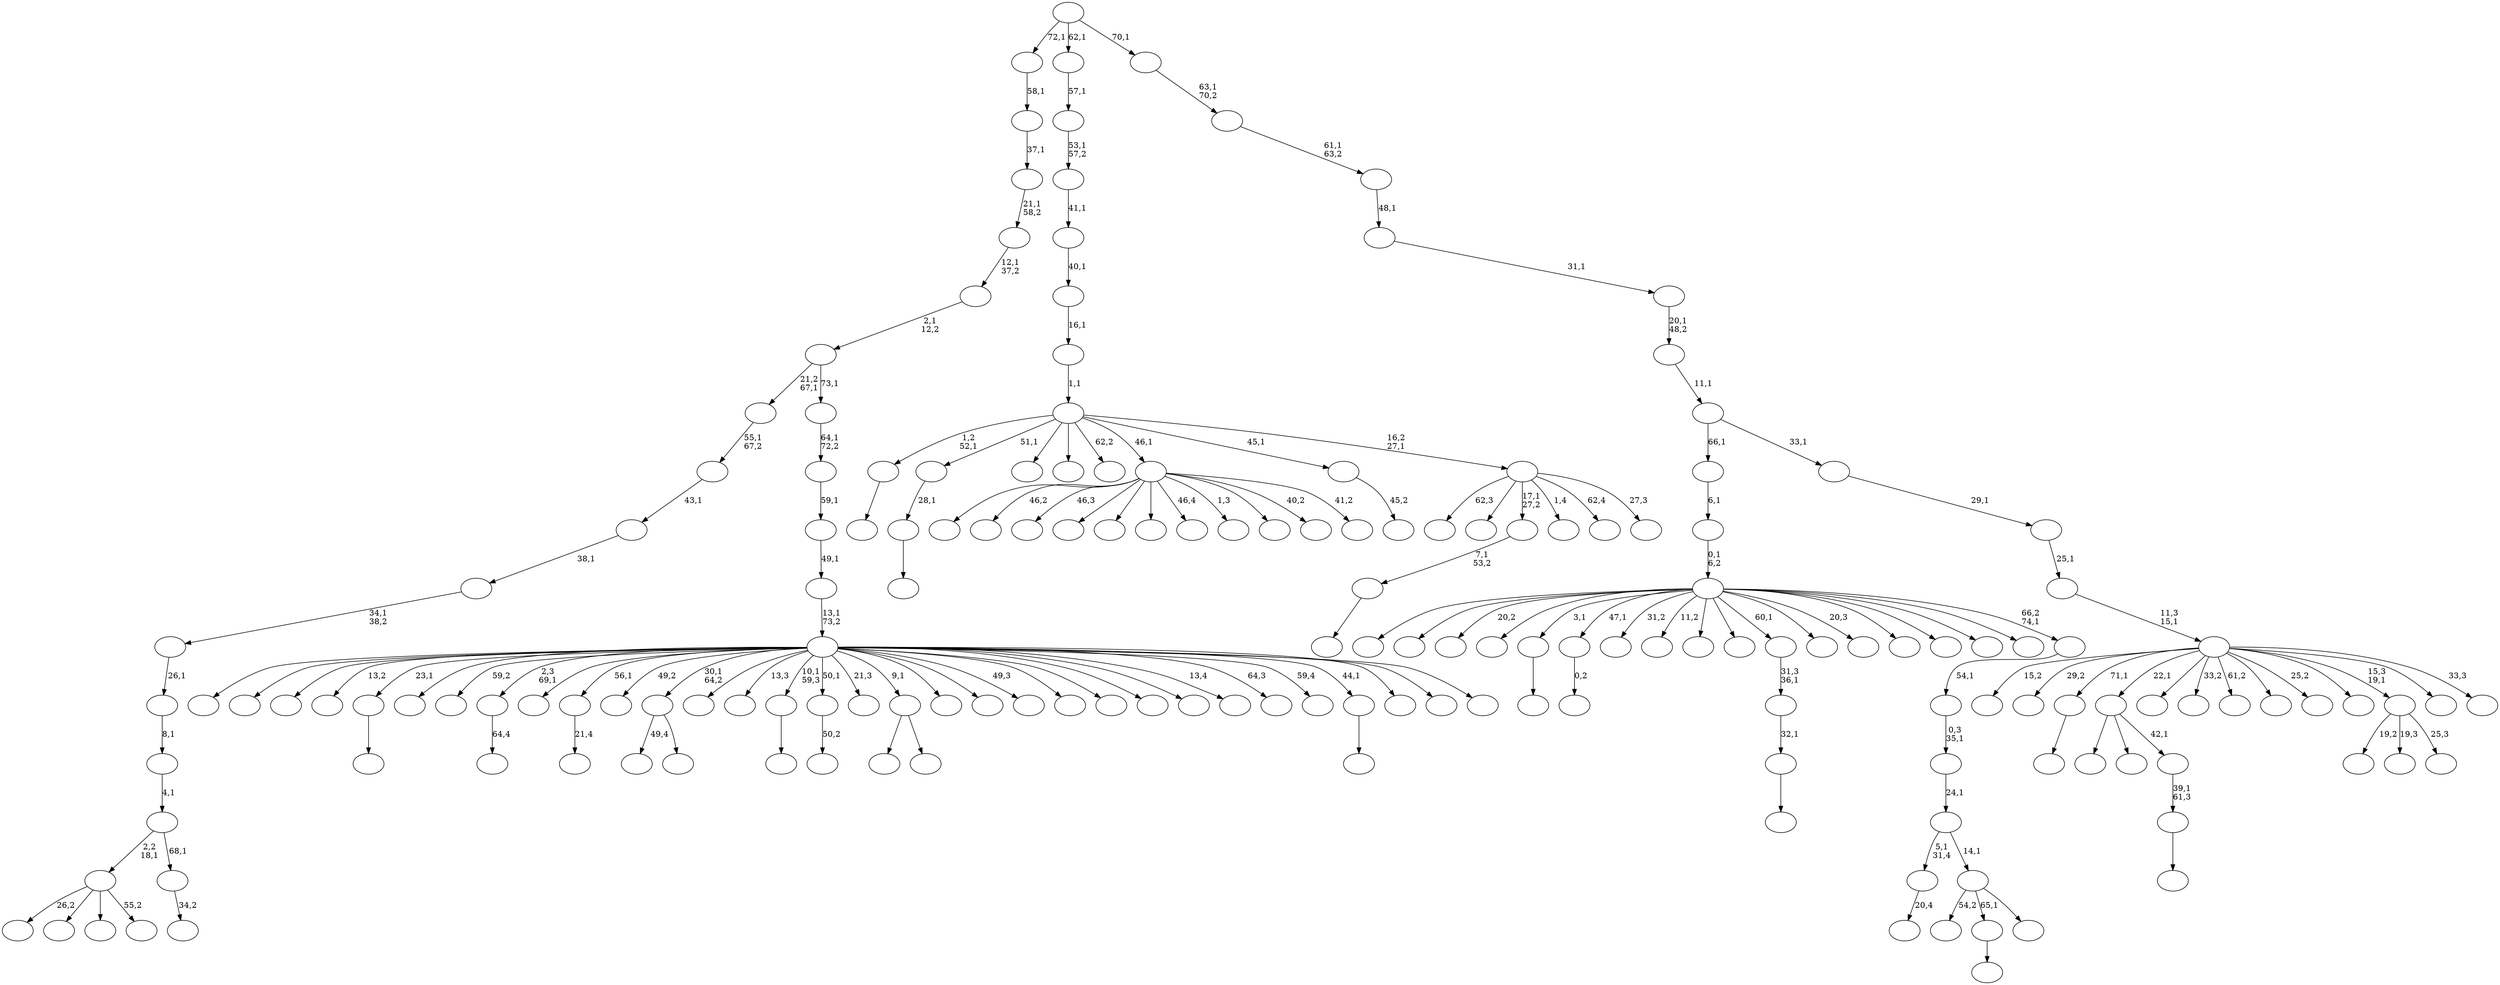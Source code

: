 digraph T {
	175 [label=""]
	174 [label=""]
	173 [label=""]
	172 [label=""]
	171 [label=""]
	170 [label=""]
	169 [label=""]
	168 [label=""]
	167 [label=""]
	166 [label=""]
	165 [label=""]
	164 [label=""]
	163 [label=""]
	162 [label=""]
	161 [label=""]
	160 [label=""]
	159 [label=""]
	158 [label=""]
	157 [label=""]
	156 [label=""]
	155 [label=""]
	154 [label=""]
	153 [label=""]
	152 [label=""]
	151 [label=""]
	150 [label=""]
	149 [label=""]
	148 [label=""]
	147 [label=""]
	146 [label=""]
	145 [label=""]
	144 [label=""]
	143 [label=""]
	142 [label=""]
	141 [label=""]
	140 [label=""]
	139 [label=""]
	138 [label=""]
	137 [label=""]
	136 [label=""]
	135 [label=""]
	134 [label=""]
	133 [label=""]
	132 [label=""]
	131 [label=""]
	130 [label=""]
	129 [label=""]
	128 [label=""]
	127 [label=""]
	126 [label=""]
	125 [label=""]
	124 [label=""]
	123 [label=""]
	122 [label=""]
	121 [label=""]
	120 [label=""]
	119 [label=""]
	118 [label=""]
	117 [label=""]
	116 [label=""]
	115 [label=""]
	114 [label=""]
	113 [label=""]
	112 [label=""]
	111 [label=""]
	110 [label=""]
	109 [label=""]
	108 [label=""]
	107 [label=""]
	106 [label=""]
	105 [label=""]
	104 [label=""]
	103 [label=""]
	102 [label=""]
	101 [label=""]
	100 [label=""]
	99 [label=""]
	98 [label=""]
	97 [label=""]
	96 [label=""]
	95 [label=""]
	94 [label=""]
	93 [label=""]
	92 [label=""]
	91 [label=""]
	90 [label=""]
	89 [label=""]
	88 [label=""]
	87 [label=""]
	86 [label=""]
	85 [label=""]
	84 [label=""]
	83 [label=""]
	82 [label=""]
	81 [label=""]
	80 [label=""]
	79 [label=""]
	78 [label=""]
	77 [label=""]
	76 [label=""]
	75 [label=""]
	74 [label=""]
	73 [label=""]
	72 [label=""]
	71 [label=""]
	70 [label=""]
	69 [label=""]
	68 [label=""]
	67 [label=""]
	66 [label=""]
	65 [label=""]
	64 [label=""]
	63 [label=""]
	62 [label=""]
	61 [label=""]
	60 [label=""]
	59 [label=""]
	58 [label=""]
	57 [label=""]
	56 [label=""]
	55 [label=""]
	54 [label=""]
	53 [label=""]
	52 [label=""]
	51 [label=""]
	50 [label=""]
	49 [label=""]
	48 [label=""]
	47 [label=""]
	46 [label=""]
	45 [label=""]
	44 [label=""]
	43 [label=""]
	42 [label=""]
	41 [label=""]
	40 [label=""]
	39 [label=""]
	38 [label=""]
	37 [label=""]
	36 [label=""]
	35 [label=""]
	34 [label=""]
	33 [label=""]
	32 [label=""]
	31 [label=""]
	30 [label=""]
	29 [label=""]
	28 [label=""]
	27 [label=""]
	26 [label=""]
	25 [label=""]
	24 [label=""]
	23 [label=""]
	22 [label=""]
	21 [label=""]
	20 [label=""]
	19 [label=""]
	18 [label=""]
	17 [label=""]
	16 [label=""]
	15 [label=""]
	14 [label=""]
	13 [label=""]
	12 [label=""]
	11 [label=""]
	10 [label=""]
	9 [label=""]
	8 [label=""]
	7 [label=""]
	6 [label=""]
	5 [label=""]
	4 [label=""]
	3 [label=""]
	2 [label=""]
	1 [label=""]
	0 [label=""]
	162 -> 163 [label=""]
	159 -> 160 [label=""]
	158 -> 159 [label="28,1"]
	149 -> 150 [label=""]
	142 -> 143 [label=""]
	139 -> 140 [label="0,2"]
	136 -> 137 [label=""]
	135 -> 136 [label="7,1\n53,2"]
	131 -> 132 [label=""]
	127 -> 128 [label="64,4"]
	121 -> 122 [label="21,4"]
	117 -> 118 [label=""]
	116 -> 117 [label="39,1\n61,3"]
	115 -> 156 [label=""]
	115 -> 151 [label=""]
	115 -> 116 [label="42,1"]
	109 -> 154 [label="49,4"]
	109 -> 110 [label=""]
	105 -> 174 [label=""]
	105 -> 165 [label="46,2"]
	105 -> 155 [label="46,3"]
	105 -> 146 [label=""]
	105 -> 134 [label=""]
	105 -> 130 [label=""]
	105 -> 125 [label="46,4"]
	105 -> 124 [label="1,3"]
	105 -> 113 [label=""]
	105 -> 112 [label="40,2"]
	105 -> 106 [label="41,2"]
	103 -> 104 [label=""]
	100 -> 101 [label=""]
	99 -> 100 [label="32,1"]
	98 -> 99 [label="31,3\n36,1"]
	94 -> 95 [label="50,2"]
	91 -> 166 [label=""]
	91 -> 92 [label=""]
	86 -> 87 [label="20,4"]
	82 -> 83 [label="45,2"]
	69 -> 148 [label="26,2"]
	69 -> 141 [label=""]
	69 -> 79 [label=""]
	69 -> 70 [label="55,2"]
	67 -> 68 [label="34,2"]
	66 -> 69 [label="2,2\n18,1"]
	66 -> 67 [label="68,1"]
	65 -> 66 [label="4,1"]
	64 -> 65 [label="8,1"]
	63 -> 64 [label="26,1"]
	62 -> 63 [label="34,1\n38,2"]
	61 -> 62 [label="38,1"]
	60 -> 61 [label="43,1"]
	59 -> 60 [label="55,1\n67,2"]
	52 -> 172 [label="19,2"]
	52 -> 164 [label="19,3"]
	52 -> 53 [label="25,3"]
	47 -> 48 [label=""]
	44 -> 45 [label=""]
	42 -> 58 [label="54,2"]
	42 -> 44 [label="65,1"]
	42 -> 43 [label=""]
	41 -> 86 [label="5,1\n31,4"]
	41 -> 42 [label="14,1"]
	40 -> 41 [label="24,1"]
	39 -> 40 [label="0,3\n35,1"]
	38 -> 39 [label="54,1"]
	37 -> 171 [label=""]
	37 -> 168 [label=""]
	37 -> 161 [label="20,2"]
	37 -> 144 [label=""]
	37 -> 142 [label="3,1"]
	37 -> 139 [label="47,1"]
	37 -> 138 [label="31,2"]
	37 -> 120 [label="11,2"]
	37 -> 119 [label=""]
	37 -> 102 [label=""]
	37 -> 98 [label="60,1"]
	37 -> 96 [label=""]
	37 -> 85 [label="20,3"]
	37 -> 80 [label=""]
	37 -> 72 [label=""]
	37 -> 56 [label=""]
	37 -> 49 [label=""]
	37 -> 38 [label="66,2\n74,1"]
	36 -> 37 [label="0,1\n6,2"]
	35 -> 36 [label="6,1"]
	32 -> 173 [label=""]
	32 -> 170 [label=""]
	32 -> 169 [label=""]
	32 -> 153 [label="13,2"]
	32 -> 149 [label="23,1"]
	32 -> 147 [label=""]
	32 -> 145 [label="59,2"]
	32 -> 127 [label="2,3\n69,1"]
	32 -> 126 [label=""]
	32 -> 121 [label="56,1"]
	32 -> 111 [label="49,2"]
	32 -> 109 [label="30,1\n64,2"]
	32 -> 108 [label=""]
	32 -> 107 [label="13,3"]
	32 -> 103 [label="10,1\n59,3"]
	32 -> 94 [label="50,1"]
	32 -> 93 [label="21,3"]
	32 -> 91 [label="9,1"]
	32 -> 90 [label=""]
	32 -> 89 [label=""]
	32 -> 84 [label="49,3"]
	32 -> 81 [label=""]
	32 -> 78 [label=""]
	32 -> 76 [label=""]
	32 -> 74 [label=""]
	32 -> 71 [label="13,4"]
	32 -> 57 [label="64,3"]
	32 -> 51 [label="59,4"]
	32 -> 47 [label="44,1"]
	32 -> 46 [label=""]
	32 -> 34 [label=""]
	32 -> 33 [label=""]
	31 -> 32 [label="13,1\n73,2"]
	30 -> 31 [label="49,1"]
	29 -> 30 [label="59,1"]
	28 -> 29 [label="64,1\n72,2"]
	27 -> 59 [label="21,2\n67,1"]
	27 -> 28 [label="73,1"]
	26 -> 27 [label="2,1\n12,2"]
	25 -> 26 [label="12,1\n37,2"]
	24 -> 25 [label="21,1\n58,2"]
	23 -> 24 [label="37,1"]
	22 -> 23 [label="58,1"]
	20 -> 175 [label="62,3"]
	20 -> 152 [label=""]
	20 -> 135 [label="17,1\n27,2"]
	20 -> 123 [label="1,4"]
	20 -> 97 [label="62,4"]
	20 -> 21 [label="27,3"]
	19 -> 162 [label="1,2\n52,1"]
	19 -> 158 [label="51,1"]
	19 -> 157 [label=""]
	19 -> 129 [label=""]
	19 -> 114 [label="62,2"]
	19 -> 105 [label="46,1"]
	19 -> 82 [label="45,1"]
	19 -> 20 [label="16,2\n27,1"]
	18 -> 19 [label="1,1"]
	17 -> 18 [label="16,1"]
	16 -> 17 [label="40,1"]
	15 -> 16 [label="41,1"]
	14 -> 15 [label="53,1\n57,2"]
	13 -> 14 [label="57,1"]
	11 -> 167 [label="15,2"]
	11 -> 133 [label="29,2"]
	11 -> 131 [label="71,1"]
	11 -> 115 [label="22,1"]
	11 -> 88 [label=""]
	11 -> 77 [label="33,2"]
	11 -> 75 [label="61,2"]
	11 -> 73 [label=""]
	11 -> 55 [label="25,2"]
	11 -> 54 [label=""]
	11 -> 52 [label="15,3\n19,1"]
	11 -> 50 [label=""]
	11 -> 12 [label="33,3"]
	10 -> 11 [label="11,3\n15,1"]
	9 -> 10 [label="25,1"]
	8 -> 9 [label="29,1"]
	7 -> 35 [label="66,1"]
	7 -> 8 [label="33,1"]
	6 -> 7 [label="11,1"]
	5 -> 6 [label="20,1\n48,2"]
	4 -> 5 [label="31,1"]
	3 -> 4 [label="48,1"]
	2 -> 3 [label="61,1\n63,2"]
	1 -> 2 [label="63,1\n70,2"]
	0 -> 22 [label="72,1"]
	0 -> 13 [label="62,1"]
	0 -> 1 [label="70,1"]
}
